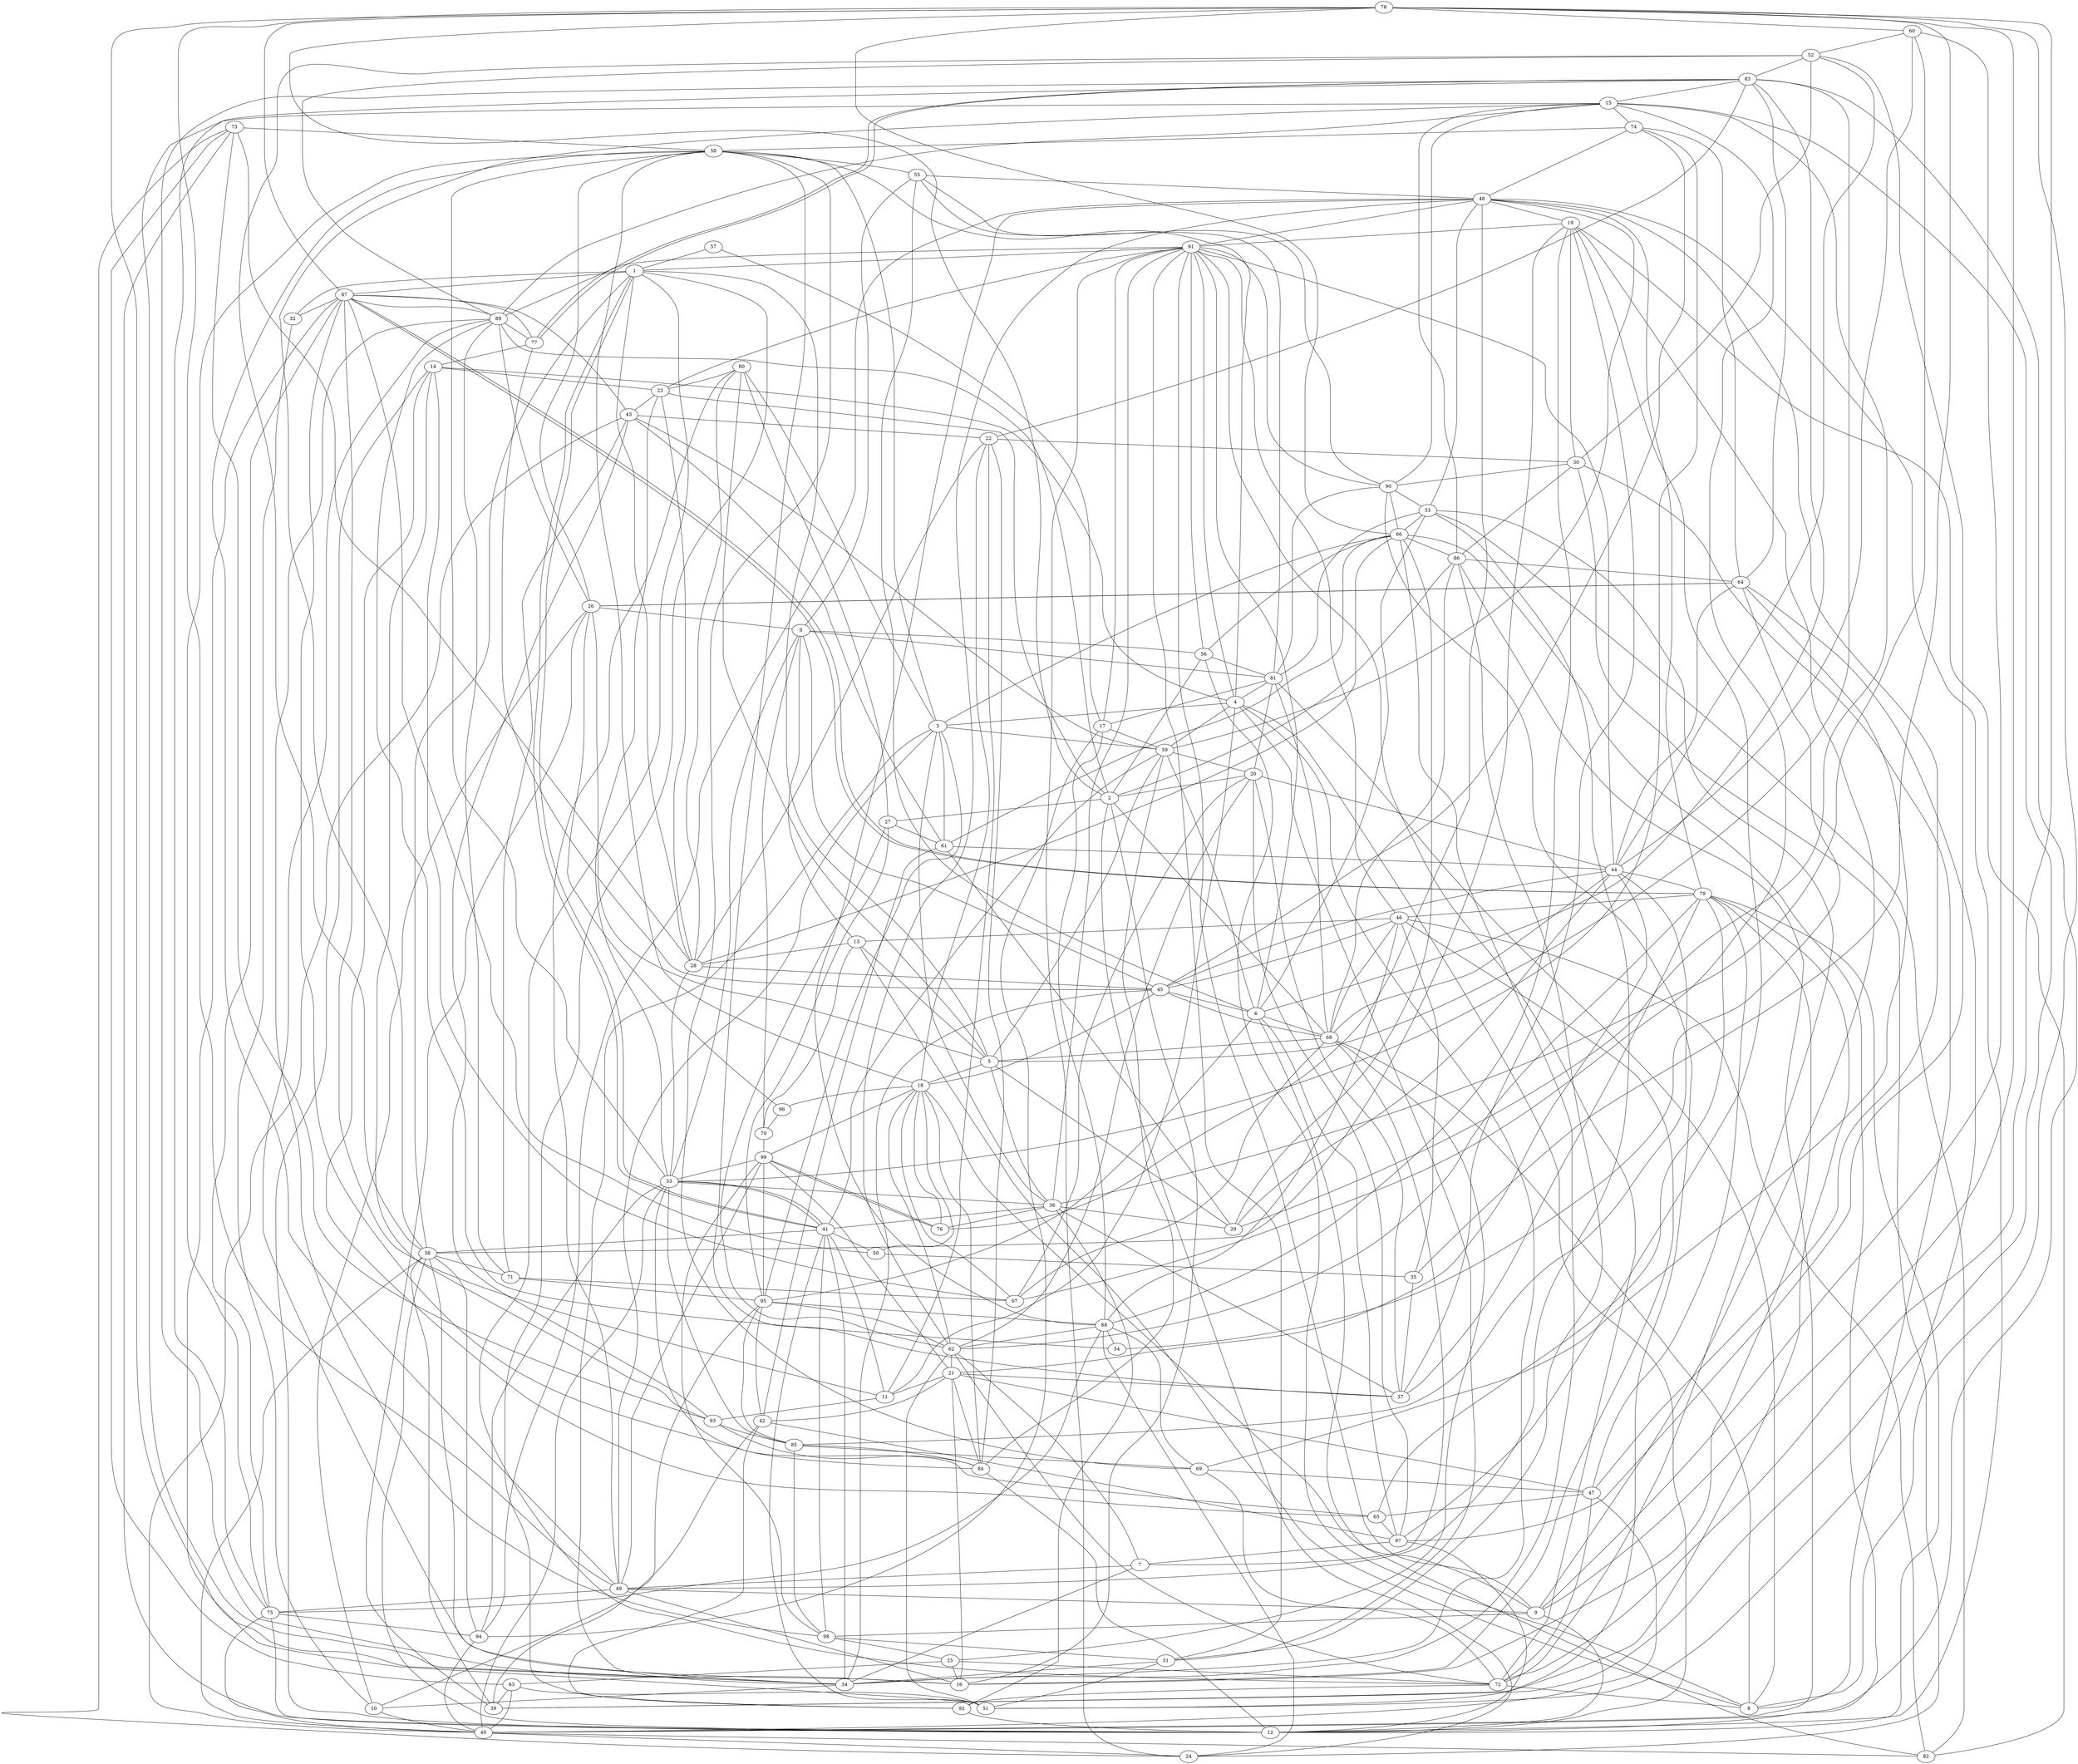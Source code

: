 graph {
    78 -- 8;
    88 -- 19;
    87 -- 43;
    18 -- 22;
    43 -- 40;
    62 -- 21;
    4 -- 91;
    5 -- 59;
    83 -- 15;
    10 -- 26;
    55 -- 48;
    37 -- 58;
    40 -- 82;
    42 -- 97;
    88 -- 24;
    1 -- 41;
    16 -- 79;
    76 -- 18;
    64 -- 74;
    4 -- 31;
    12 -- 66;
    44 -- 60;
    31 -- 34;
    81 -- 90;
    61 -- 43;
    33 -- 41;
    49 -- 78;
    59 -- 84;
    20 -- 67;
    44 -- 29;
    45 -- 6;
    59 -- 48;
    3 -- 58;
    69 -- 72;
    25 -- 16;
    91 -- 1;
    91 -- 72;
    47 -- 21;
    41 -- 33;
    21 -- 11;
    4 -- 14;
    66 -- 56;
    47 -- 48;
    75 -- 87;
    36 -- 3;
    55 -- 0;
    73 -- 28;
    73 -- 58;
    36 -- 41;
    78 -- 9;
    84 -- 12;
    2 -- 16;
    0 -- 56;
    63 -- 39;
    77 -- 83;
    92 -- 1;
    97 -- 6;
    18 -- 84;
    91 -- 23;
    66 -- 78;
    17 -- 59;
    73 -- 24;
    57 -- 1;
    98 -- 99;
    25 -- 68;
    97 -- 20;
    23 -- 2;
    97 -- 7;
    5 -- 83;
    48 -- 19;
    48 -- 91;
    80 -- 49;
    65 -- 33;
    88 -- 62;
    44 -- 68;
    38 -- 1;
    56 -- 8;
    75 -- 58;
    37 -- 19;
    32 -- 1;
    17 -- 94;
    78 -- 60;
    64 -- 26;
    95 -- 39;
    87 -- 51;
    72 -- 1;
    33 -- 58;
    89 -- 52;
    2 -- 78;
    56 -- 81;
    34 -- 45;
    15 -- 38;
    65 -- 97;
    38 -- 40;
    66 -- 3;
    75 -- 40;
    15 -- 86;
    53 -- 82;
    18 -- 45;
    75 -- 94;
    13 -- 70;
    79 -- 47;
    22 -- 84;
    62 -- 20;
    62 -- 72;
    5 -- 18;
    79 -- 39;
    29 -- 5;
    87 -- 79;
    38 -- 71;
    68 -- 8;
    13 -- 28;
    88 -- 48;
    34 -- 15;
    43 -- 22;
    26 -- 89;
    71 -- 95;
    49 -- 3;
    62 -- 48;
    54 -- 89;
    85 -- 84;
    77 -- 87;
    10 -- 42;
    64 -- 44;
    49 -- 99;
    41 -- 98;
    81 -- 17;
    40 -- 24;
    63 -- 51;
    87 -- 89;
    33 -- 0;
    0 -- 45;
    53 -- 66;
    74 -- 33;
    93 -- 85;
    49 -- 75;
    18 -- 96;
    73 -- 93;
    95 -- 42;
    78 -- 35;
    48 -- 12;
    0 -- 81;
    44 -- 85;
    9 -- 91;
    35 -- 37;
    38 -- 12;
    73 -- 12;
    88 -- 46;
    87 -- 11;
    59 -- 20;
    40 -- 83;
    7 -- 68;
    56 -- 91;
    75 -- 12;
    44 -- 20;
    37 -- 20;
    72 -- 92;
    49 -- 9;
    85 -- 69;
    48 -- 76;
    74 -- 58;
    66 -- 86;
    36 -- 29;
    0 -- 13;
    2 -- 68;
    19 -- 82;
    16 -- 89;
    95 -- 3;
    22 -- 83;
    47 -- 65;
    87 -- 78;
    11 -- 4;
    83 -- 6;
    16 -- 46;
    62 -- 7;
    41 -- 38;
    87 -- 84;
    95 -- 88;
    62 -- 27;
    34 -- 38;
    34 -- 7;
    4 -- 3;
    89 -- 77;
    12 -- 4;
    23 -- 28;
    26 -- 64;
    59 -- 43;
    59 -- 4;
    81 -- 53;
    22 -- 28;
    81 -- 8;
    34 -- 10;
    89 -- 91;
    36 -- 60;
    95 -- 6;
    58 -- 49;
    86 -- 68;
    47 -- 40;
    30 -- 24;
    21 -- 44;
    81 -- 4;
    69 -- 88;
    28 -- 66;
    21 -- 84;
    85 -- 98;
    61 -- 44;
    51 -- 41;
    48 -- 53;
    69 -- 47;
    19 -- 91;
    49 -- 53;
    28 -- 33;
    64 -- 51;
    15 -- 74;
    90 -- 91;
    10 -- 40;
    12 -- 97;
    9 -- 98;
    6 -- 68;
    5 -- 26;
    33 -- 23;
    1 -- 5;
    81 -- 68;
    80 -- 28;
    12 -- 14;
    29 -- 61;
    16 -- 49;
    58 -- 69;
    26 -- 0;
    79 -- 87;
    30 -- 8;
    48 -- 74;
    68 -- 45;
    38 -- 94;
    80 -- 5;
    68 -- 67;
    34 -- 3;
    46 -- 82;
    2 -- 27;
    19 -- 9;
    31 -- 91;
    63 -- 40;
    93 -- 43;
    77 -- 14;
    29 -- 15;
    28 -- 45;
    83 -- 64;
    28 -- 1;
    53 -- 72;
    81 -- 55;
    19 -- 30;
    94 -- 40;
    7 -- 49;
    3 -- 59;
    34 -- 78;
    71 -- 67;
    57 -- 17;
    47 -- 72;
    87 -- 32;
    6 -- 53;
    98 -- 25;
    20 -- 2;
    80 -- 3;
    15 -- 39;
    52 -- 97;
    99 -- 21;
    66 -- 29;
    1 -- 87;
    79 -- 48;
    51 -- 90;
    90 -- 15;
    33 -- 36;
    70 -- 0;
    64 -- 69;
    83 -- 77;
    86 -- 31;
    96 -- 26;
    36 -- 92;
    36 -- 37;
    95 -- 85;
    80 -- 23;
    13 -- 5;
    62 -- 18;
    62 -- 51;
    89 -- 2;
    20 -- 81;
    79 -- 46;
    42 -- 61;
    67 -- 14;
    95 -- 27;
    90 -- 55;
    72 -- 78;
    68 -- 5;
    27 -- 61;
    50 -- 35;
    12 -- 79;
    25 -- 72;
    13 -- 8;
    33 -- 40;
    48 -- 94;
    65 -- 79;
    55 -- 6;
    4 -- 58;
    93 -- 84;
    77 -- 45;
    80 -- 27;
    91 -- 44;
    21 -- 37;
    89 -- 15;
    99 -- 76;
    54 -- 64;
    62 -- 79;
    6 -- 59;
    6 -- 82;
    66 -- 90;
    90 -- 53;
    18 -- 58;
    34 -- 66;
    44 -- 45;
    86 -- 2;
    52 -- 44;
    41 -- 50;
    99 -- 33;
    44 -- 79;
    33 -- 94;
    70 -- 99;
    76 -- 99;
    2 -- 24;
    21 -- 16;
    73 -- 63;
    83 -- 16;
    75 -- 88;
    21 -- 42;
    88 -- 54;
    11 -- 93;
    52 -- 30;
    67 -- 18;
    39 -- 26;
    97 -- 19;
    41 -- 34;
    19 -- 38;
    25 -- 63;
    96 -- 70;
    41 -- 1;
    50 -- 87;
    35 -- 46;
    22 -- 30;
    14 -- 23;
    85 -- 33;
    98 -- 31;
    34 -- 4;
    93 -- 14;
    99 -- 18;
    58 -- 55;
    91 -- 46;
    36 -- 5;
    17 -- 88;
    23 -- 43;
    95 -- 99;
    98 -- 89;
    39 -- 38;
    6 -- 91;
    66 -- 61;
    92 -- 12;
    18 -- 9;
    74 -- 45;
    86 -- 64;
    52 -- 83;
    26 -- 58;
    46 -- 45;
    36 -- 76;
    41 -- 11;
    11 -- 22;
    91 -- 24;
    61 -- 3;
    30 -- 86;
    9 -- 60;
    92 -- 42;
    36 -- 91;
    83 -- 75;
    9 -- 12;
    41 -- 59;
    60 -- 52;
    86 -- 40;
    38 -- 52;
    43 -- 71;
    17 -- 91;
    31 -- 51;
    71 -- 89;
    46 -- 68;
    32 -- 10;
    62 -- 95;
    56 -- 2;
    37 -- 79;
    72 -- 8;
    18 -- 50;
    15 -- 67;
    30 -- 90;
    65 -- 14;
    46 -- 13;
}